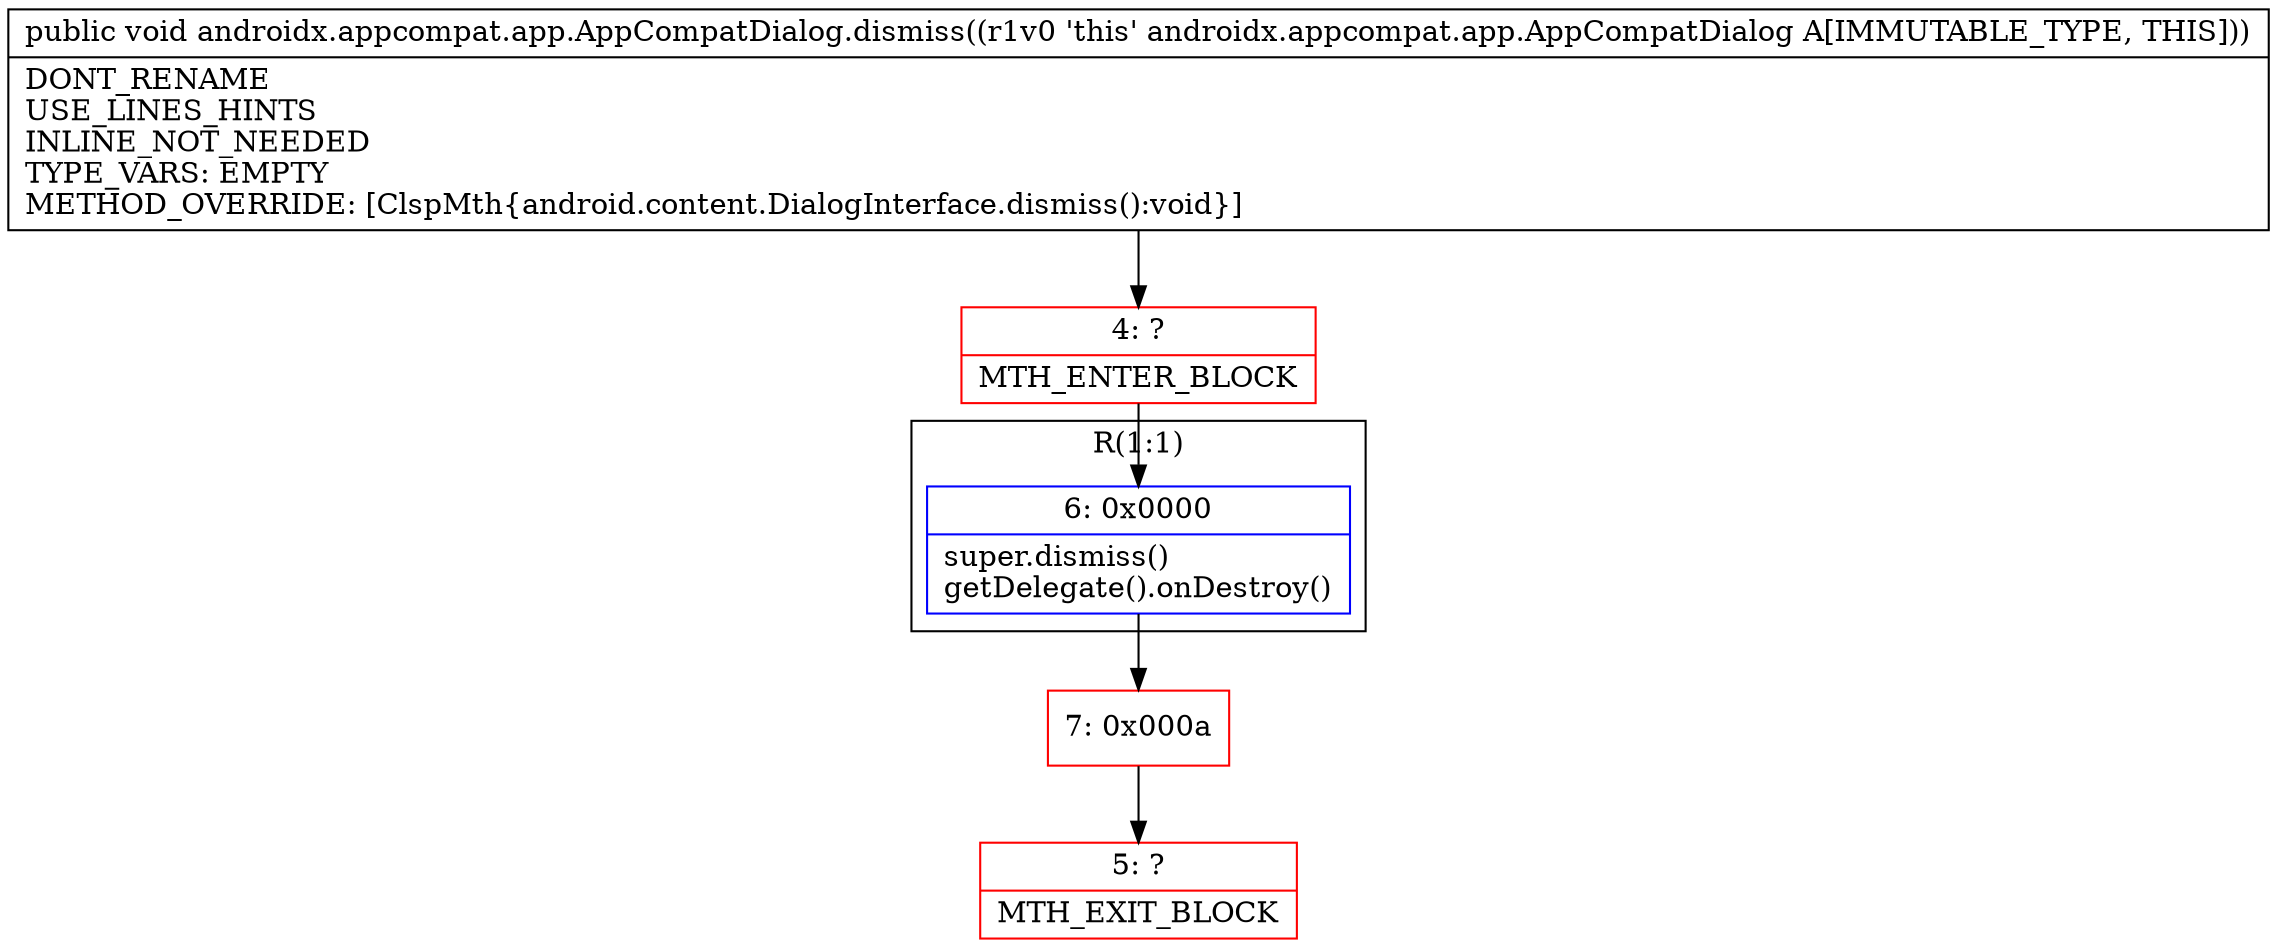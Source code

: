 digraph "CFG forandroidx.appcompat.app.AppCompatDialog.dismiss()V" {
subgraph cluster_Region_1880804610 {
label = "R(1:1)";
node [shape=record,color=blue];
Node_6 [shape=record,label="{6\:\ 0x0000|super.dismiss()\lgetDelegate().onDestroy()\l}"];
}
Node_4 [shape=record,color=red,label="{4\:\ ?|MTH_ENTER_BLOCK\l}"];
Node_7 [shape=record,color=red,label="{7\:\ 0x000a}"];
Node_5 [shape=record,color=red,label="{5\:\ ?|MTH_EXIT_BLOCK\l}"];
MethodNode[shape=record,label="{public void androidx.appcompat.app.AppCompatDialog.dismiss((r1v0 'this' androidx.appcompat.app.AppCompatDialog A[IMMUTABLE_TYPE, THIS]))  | DONT_RENAME\lUSE_LINES_HINTS\lINLINE_NOT_NEEDED\lTYPE_VARS: EMPTY\lMETHOD_OVERRIDE: [ClspMth\{android.content.DialogInterface.dismiss():void\}]\l}"];
MethodNode -> Node_4;Node_6 -> Node_7;
Node_4 -> Node_6;
Node_7 -> Node_5;
}

